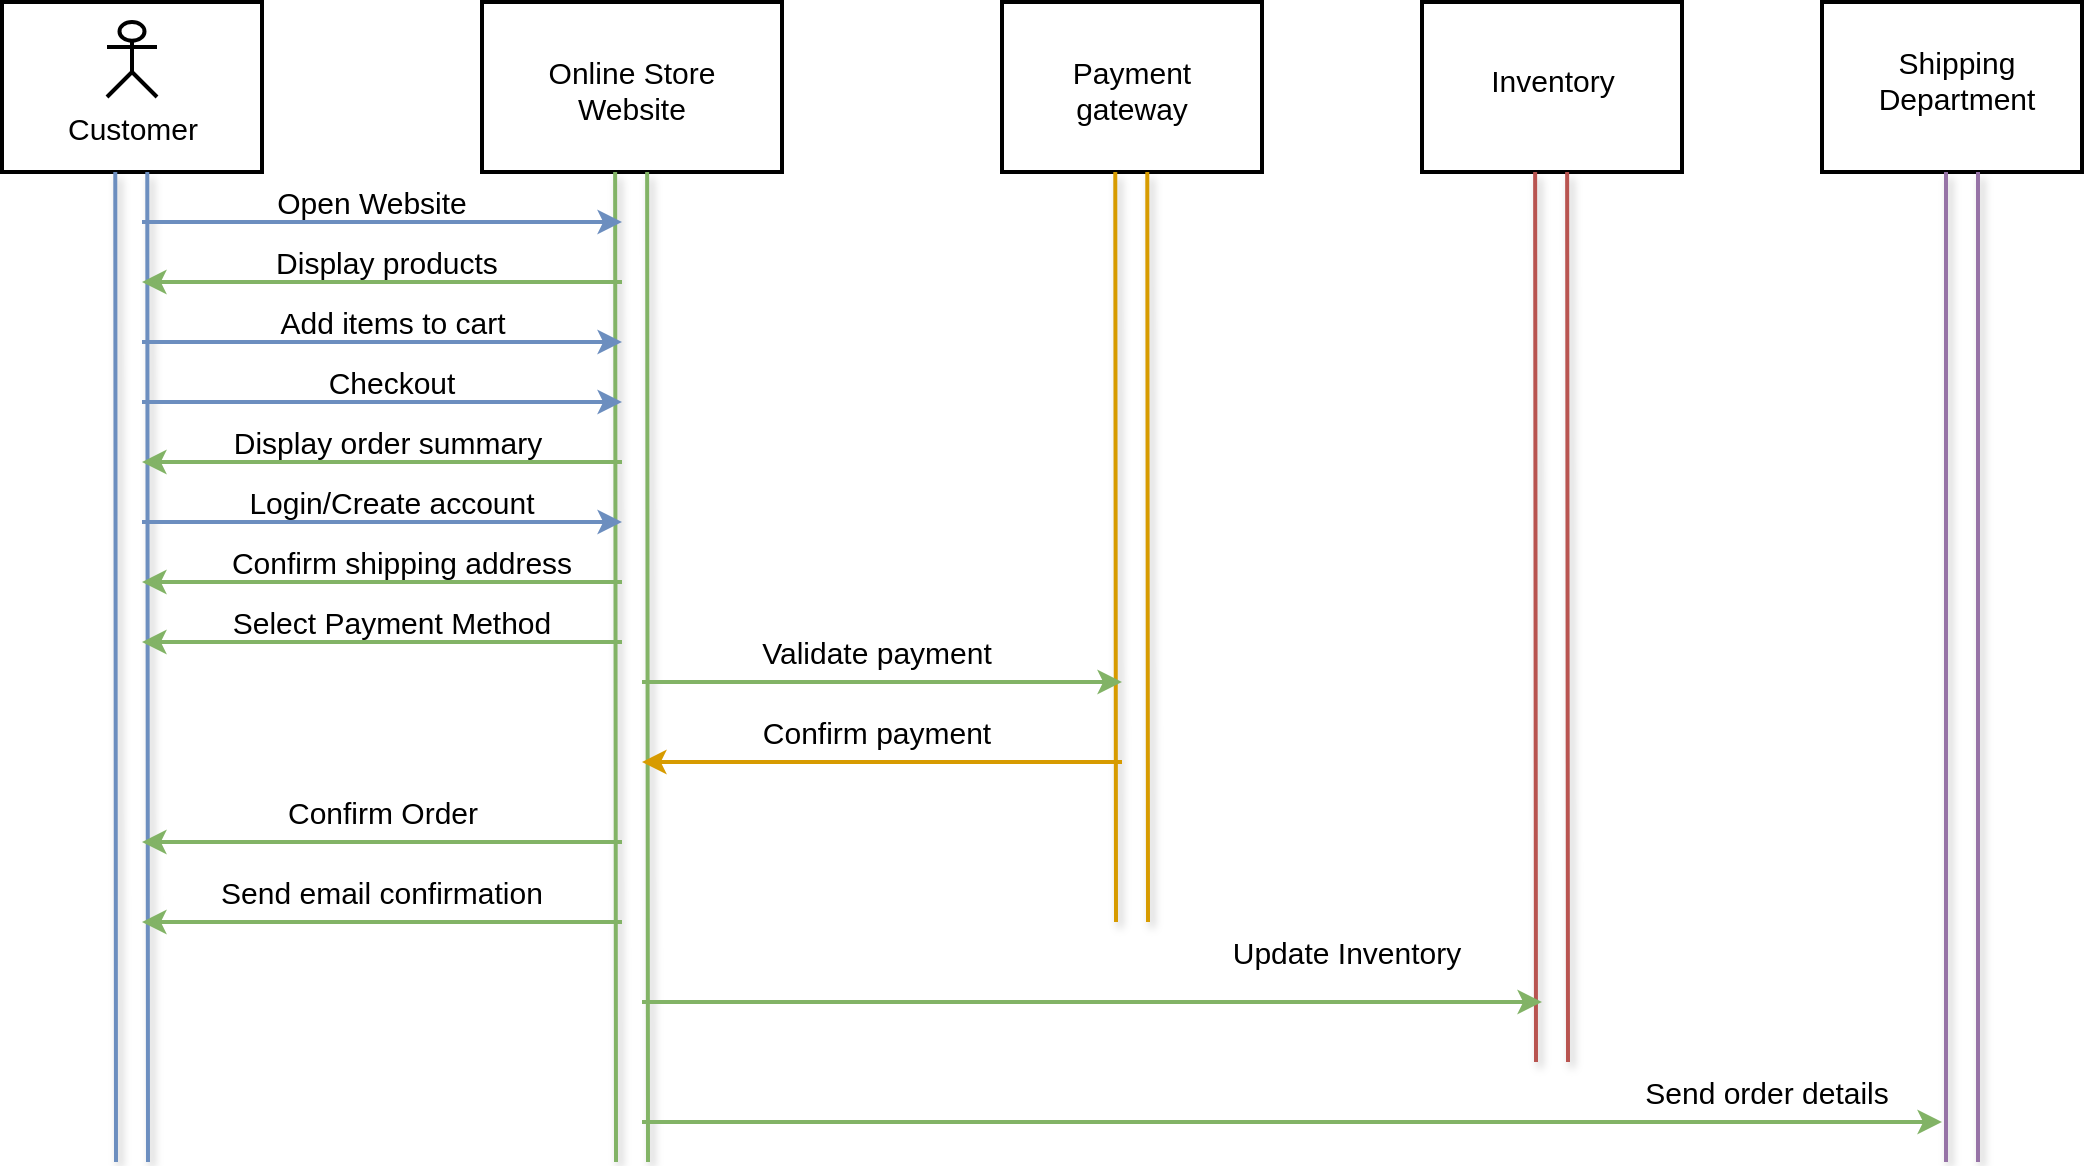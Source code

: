 <mxfile version="20.8.16" type="github">
  <diagram name="Page-1" id="2YBvvXClWsGukQMizWep">
    <mxGraphModel dx="1432" dy="804" grid="1" gridSize="10" guides="1" tooltips="1" connect="1" arrows="1" fold="1" page="0" pageScale="1" pageWidth="850" pageHeight="1100" math="0" shadow="0">
      <root>
        <mxCell id="0" />
        <mxCell id="1" parent="0" />
        <mxCell id="LUhuThxledi12FxO1uYo-3" value="" style="rounded=0;whiteSpace=wrap;html=1;strokeWidth=2;fontSize=15;" parent="1" vertex="1">
          <mxGeometry x="20" y="180" width="130" height="85" as="geometry" />
        </mxCell>
        <mxCell id="LUhuThxledi12FxO1uYo-5" value="Customer" style="shape=umlActor;verticalLabelPosition=bottom;verticalAlign=top;html=1;outlineConnect=0;strokeWidth=2;fontSize=15;" parent="1" vertex="1">
          <mxGeometry x="72.5" y="190" width="25" height="37.5" as="geometry" />
        </mxCell>
        <mxCell id="LUhuThxledi12FxO1uYo-8" value="" style="rounded=0;whiteSpace=wrap;html=1;strokeWidth=2;fontSize=15;" parent="1" vertex="1">
          <mxGeometry x="260" y="180" width="150" height="85" as="geometry" />
        </mxCell>
        <mxCell id="LUhuThxledi12FxO1uYo-9" value="Online Store Website" style="text;html=1;strokeColor=none;fillColor=none;align=center;verticalAlign=middle;whiteSpace=wrap;rounded=0;movable=1;resizable=1;rotatable=1;deletable=1;editable=1;connectable=1;strokeWidth=2;fontSize=15;" parent="1" vertex="1">
          <mxGeometry x="290" y="197.5" width="90" height="52.5" as="geometry" />
        </mxCell>
        <mxCell id="LUhuThxledi12FxO1uYo-10" value="" style="rounded=0;whiteSpace=wrap;html=1;strokeWidth=2;fontSize=15;" parent="1" vertex="1">
          <mxGeometry x="520" y="180" width="130" height="85" as="geometry" />
        </mxCell>
        <mxCell id="LUhuThxledi12FxO1uYo-51" value="Payment gateway" style="text;html=1;strokeColor=none;fillColor=none;align=center;verticalAlign=middle;whiteSpace=wrap;rounded=0;movable=1;resizable=1;rotatable=1;deletable=1;editable=1;connectable=1;strokeWidth=2;fontSize=15;" parent="1" vertex="1">
          <mxGeometry x="545" y="197.5" width="80" height="52.5" as="geometry" />
        </mxCell>
        <mxCell id="LUhuThxledi12FxO1uYo-52" value="" style="rounded=0;whiteSpace=wrap;html=1;strokeWidth=2;fontSize=15;" parent="1" vertex="1">
          <mxGeometry x="730" y="180" width="130" height="85" as="geometry" />
        </mxCell>
        <mxCell id="LUhuThxledi12FxO1uYo-53" value="Inventory" style="text;html=1;strokeColor=none;fillColor=none;align=center;verticalAlign=middle;whiteSpace=wrap;rounded=0;movable=1;resizable=1;rotatable=1;deletable=1;editable=1;connectable=1;strokeWidth=2;fontSize=15;" parent="1" vertex="1">
          <mxGeometry x="757.5" y="197.5" width="75" height="42.5" as="geometry" />
        </mxCell>
        <mxCell id="LUhuThxledi12FxO1uYo-54" value="" style="rounded=0;whiteSpace=wrap;html=1;strokeWidth=2;fillColor=none;strokeColor=default;" parent="1" vertex="1">
          <mxGeometry x="930" y="180" width="130" height="85" as="geometry" />
        </mxCell>
        <mxCell id="LUhuThxledi12FxO1uYo-55" value="Shipping Department" style="text;html=1;strokeColor=none;fillColor=none;align=center;verticalAlign=middle;whiteSpace=wrap;rounded=0;movable=1;resizable=1;rotatable=1;deletable=1;editable=1;connectable=1;strokeWidth=2;fontSize=15;" parent="1" vertex="1">
          <mxGeometry x="965" y="197.5" width="65" height="42.5" as="geometry" />
        </mxCell>
        <mxCell id="LUhuThxledi12FxO1uYo-60" value="&lt;font style=&quot;font-size: 15px;&quot;&gt;Open Website&lt;/font&gt;" style="text;html=1;strokeColor=none;fillColor=none;align=center;verticalAlign=middle;whiteSpace=wrap;rounded=0;strokeWidth=2;fontSize=15;" parent="1" vertex="1">
          <mxGeometry x="150" y="265" width="110" height="30" as="geometry" />
        </mxCell>
        <mxCell id="LUhuThxledi12FxO1uYo-62" value="&lt;font style=&quot;font-size: 15px;&quot;&gt;Display products&lt;/font&gt;" style="text;html=1;strokeColor=none;fillColor=none;align=center;verticalAlign=middle;whiteSpace=wrap;rounded=0;strokeWidth=2;fontSize=15;" parent="1" vertex="1">
          <mxGeometry x="150" y="295" width="125" height="30" as="geometry" />
        </mxCell>
        <mxCell id="LUhuThxledi12FxO1uYo-68" value="&lt;font style=&quot;font-size: 15px;&quot;&gt;Add items to cart&lt;/font&gt;" style="text;html=1;strokeColor=none;fillColor=none;align=center;verticalAlign=middle;whiteSpace=wrap;rounded=0;strokeWidth=2;fontSize=15;" parent="1" vertex="1">
          <mxGeometry x="152.5" y="325" width="125" height="30" as="geometry" />
        </mxCell>
        <mxCell id="LUhuThxledi12FxO1uYo-69" value="" style="shape=link;html=1;rounded=1;fontSize=15;width=15;strokeWidth=2;fillColor=#d5e8d4;strokeColor=#82b366;shadow=1;" parent="1" edge="1">
          <mxGeometry width="100" relative="1" as="geometry">
            <mxPoint x="334.57" y="265" as="sourcePoint" />
            <mxPoint x="335" y="760" as="targetPoint" />
          </mxGeometry>
        </mxCell>
        <mxCell id="LUhuThxledi12FxO1uYo-72" value="" style="shape=link;html=1;rounded=1;fontSize=15;width=15;strokeWidth=2;fillColor=#dae8fc;strokeColor=#6c8ebf;shadow=1;" parent="1" edge="1">
          <mxGeometry width="100" relative="1" as="geometry">
            <mxPoint x="84.64" y="265" as="sourcePoint" />
            <mxPoint x="85" y="760" as="targetPoint" />
          </mxGeometry>
        </mxCell>
        <mxCell id="LUhuThxledi12FxO1uYo-73" value="" style="shape=link;html=1;rounded=1;fontSize=15;width=15;strokeWidth=2;fillColor=#ffe6cc;strokeColor=#d79b00;shadow=1;" parent="1" edge="1">
          <mxGeometry width="100" relative="1" as="geometry">
            <mxPoint x="584.64" y="265" as="sourcePoint" />
            <mxPoint x="585.0" y="640" as="targetPoint" />
          </mxGeometry>
        </mxCell>
        <mxCell id="LUhuThxledi12FxO1uYo-74" value="" style="shape=link;html=1;rounded=1;fontSize=15;width=15;strokeWidth=2;fillColor=#f8cecc;strokeColor=#b85450;shadow=1;" parent="1" edge="1">
          <mxGeometry width="100" relative="1" as="geometry">
            <mxPoint x="794.57" y="265" as="sourcePoint" />
            <mxPoint x="795" y="710" as="targetPoint" />
          </mxGeometry>
        </mxCell>
        <mxCell id="LUhuThxledi12FxO1uYo-75" value="" style="shape=link;html=1;rounded=1;fontSize=15;width=15;strokeWidth=2;fillColor=#e1d5e7;strokeColor=#9673a6;shadow=1;" parent="1" edge="1">
          <mxGeometry width="100" relative="1" as="geometry">
            <mxPoint x="1000" y="265" as="sourcePoint" />
            <mxPoint x="1000" y="760" as="targetPoint" />
          </mxGeometry>
        </mxCell>
        <mxCell id="LUhuThxledi12FxO1uYo-76" value="" style="endArrow=classic;html=1;rounded=0;fontSize=15;strokeWidth=2;fillColor=#dae8fc;strokeColor=#6c8ebf;" parent="1" edge="1">
          <mxGeometry width="50" height="50" relative="1" as="geometry">
            <mxPoint x="90" y="290" as="sourcePoint" />
            <mxPoint x="330" y="290" as="targetPoint" />
          </mxGeometry>
        </mxCell>
        <mxCell id="LUhuThxledi12FxO1uYo-77" value="" style="endArrow=classic;html=1;rounded=0;fontSize=15;strokeWidth=2;fillColor=#d5e8d4;strokeColor=#82b366;" parent="1" edge="1">
          <mxGeometry width="50" height="50" relative="1" as="geometry">
            <mxPoint x="330" y="320" as="sourcePoint" />
            <mxPoint x="90" y="320" as="targetPoint" />
          </mxGeometry>
        </mxCell>
        <mxCell id="LUhuThxledi12FxO1uYo-78" value="" style="endArrow=classic;html=1;rounded=0;fontSize=15;strokeWidth=2;fillColor=#dae8fc;strokeColor=#6c8ebf;" parent="1" edge="1">
          <mxGeometry width="50" height="50" relative="1" as="geometry">
            <mxPoint x="90" y="350" as="sourcePoint" />
            <mxPoint x="330" y="350" as="targetPoint" />
          </mxGeometry>
        </mxCell>
        <mxCell id="LUhuThxledi12FxO1uYo-79" value="" style="endArrow=classic;html=1;rounded=0;fontSize=15;strokeWidth=2;fillColor=#dae8fc;strokeColor=#6c8ebf;" parent="1" edge="1">
          <mxGeometry width="50" height="50" relative="1" as="geometry">
            <mxPoint x="90" y="380" as="sourcePoint" />
            <mxPoint x="330" y="380" as="targetPoint" />
          </mxGeometry>
        </mxCell>
        <mxCell id="LUhuThxledi12FxO1uYo-80" value="&lt;font style=&quot;font-size: 15px;&quot;&gt;Checkout&lt;/font&gt;" style="text;html=1;strokeColor=none;fillColor=none;align=center;verticalAlign=middle;whiteSpace=wrap;rounded=0;strokeWidth=2;fontSize=15;" parent="1" vertex="1">
          <mxGeometry x="170" y="355" width="90" height="30" as="geometry" />
        </mxCell>
        <mxCell id="LUhuThxledi12FxO1uYo-81" value="" style="endArrow=classic;html=1;rounded=0;fontSize=15;strokeWidth=2;fillColor=#d5e8d4;strokeColor=#82b366;" parent="1" edge="1">
          <mxGeometry width="50" height="50" relative="1" as="geometry">
            <mxPoint x="330" y="410" as="sourcePoint" />
            <mxPoint x="90" y="410" as="targetPoint" />
          </mxGeometry>
        </mxCell>
        <mxCell id="LUhuThxledi12FxO1uYo-82" value="&lt;font style=&quot;font-size: 15px;&quot;&gt;Display order summary&lt;/font&gt;" style="text;html=1;strokeColor=none;fillColor=none;align=center;verticalAlign=middle;whiteSpace=wrap;rounded=0;strokeWidth=2;fontSize=15;" parent="1" vertex="1">
          <mxGeometry x="132.5" y="385" width="160" height="30" as="geometry" />
        </mxCell>
        <mxCell id="LUhuThxledi12FxO1uYo-83" value="" style="endArrow=classic;html=1;rounded=0;fontSize=15;strokeWidth=2;fillColor=#dae8fc;strokeColor=#6c8ebf;" parent="1" edge="1">
          <mxGeometry width="50" height="50" relative="1" as="geometry">
            <mxPoint x="90" y="440" as="sourcePoint" />
            <mxPoint x="330" y="440" as="targetPoint" />
          </mxGeometry>
        </mxCell>
        <mxCell id="LUhuThxledi12FxO1uYo-84" value="&lt;font style=&quot;font-size: 15px;&quot;&gt;Login/Create account&lt;/font&gt;" style="text;html=1;strokeColor=none;fillColor=none;align=center;verticalAlign=middle;whiteSpace=wrap;rounded=0;strokeWidth=2;fontSize=15;" parent="1" vertex="1">
          <mxGeometry x="130" y="415" width="170" height="30" as="geometry" />
        </mxCell>
        <mxCell id="LUhuThxledi12FxO1uYo-85" value="" style="endArrow=classic;html=1;rounded=0;fontSize=15;strokeWidth=2;fillColor=#d5e8d4;strokeColor=#82b366;" parent="1" edge="1">
          <mxGeometry width="50" height="50" relative="1" as="geometry">
            <mxPoint x="330" y="470" as="sourcePoint" />
            <mxPoint x="90" y="470" as="targetPoint" />
          </mxGeometry>
        </mxCell>
        <mxCell id="LUhuThxledi12FxO1uYo-86" value="&lt;font style=&quot;font-size: 15px;&quot;&gt;Confirm shipping address&lt;/font&gt;" style="text;html=1;strokeColor=none;fillColor=none;align=center;verticalAlign=middle;whiteSpace=wrap;rounded=0;strokeWidth=2;fontSize=15;" parent="1" vertex="1">
          <mxGeometry x="130" y="445" width="180" height="30" as="geometry" />
        </mxCell>
        <mxCell id="LUhuThxledi12FxO1uYo-87" value="" style="endArrow=classic;html=1;rounded=0;fontSize=15;strokeWidth=2;fillColor=#d5e8d4;strokeColor=#82b366;" parent="1" edge="1">
          <mxGeometry width="50" height="50" relative="1" as="geometry">
            <mxPoint x="330" y="500" as="sourcePoint" />
            <mxPoint x="90" y="500" as="targetPoint" />
          </mxGeometry>
        </mxCell>
        <mxCell id="LUhuThxledi12FxO1uYo-88" value="&lt;font style=&quot;font-size: 15px;&quot;&gt;Select Payment Method&lt;/font&gt;" style="text;html=1;strokeColor=none;fillColor=none;align=center;verticalAlign=middle;whiteSpace=wrap;rounded=0;strokeWidth=2;fontSize=15;" parent="1" vertex="1">
          <mxGeometry x="130" y="475" width="170" height="30" as="geometry" />
        </mxCell>
        <mxCell id="LUhuThxledi12FxO1uYo-89" value="" style="endArrow=classic;html=1;rounded=0;fontSize=15;strokeWidth=2;fillColor=#d5e8d4;strokeColor=#82b366;" parent="1" edge="1">
          <mxGeometry width="50" height="50" relative="1" as="geometry">
            <mxPoint x="340" y="520" as="sourcePoint" />
            <mxPoint x="580" y="520" as="targetPoint" />
          </mxGeometry>
        </mxCell>
        <mxCell id="LUhuThxledi12FxO1uYo-90" value="&lt;font style=&quot;font-size: 15px;&quot;&gt;Validate payment&lt;/font&gt;" style="text;html=1;strokeColor=none;fillColor=none;align=center;verticalAlign=middle;whiteSpace=wrap;rounded=0;strokeWidth=2;fontSize=15;" parent="1" vertex="1">
          <mxGeometry x="395" y="490" width="125" height="30" as="geometry" />
        </mxCell>
        <mxCell id="LUhuThxledi12FxO1uYo-92" value="" style="endArrow=classic;html=1;rounded=0;fontSize=15;strokeWidth=2;fillColor=#ffe6cc;strokeColor=#d79b00;" parent="1" edge="1">
          <mxGeometry width="50" height="50" relative="1" as="geometry">
            <mxPoint x="580" y="560" as="sourcePoint" />
            <mxPoint x="340" y="560" as="targetPoint" />
          </mxGeometry>
        </mxCell>
        <mxCell id="LUhuThxledi12FxO1uYo-93" value="&lt;font style=&quot;font-size: 15px;&quot;&gt;Confirm payment&lt;/font&gt;" style="text;html=1;strokeColor=none;fillColor=none;align=center;verticalAlign=middle;whiteSpace=wrap;rounded=0;strokeWidth=2;fontSize=15;" parent="1" vertex="1">
          <mxGeometry x="395" y="530" width="125" height="30" as="geometry" />
        </mxCell>
        <mxCell id="LUhuThxledi12FxO1uYo-94" value="" style="endArrow=classic;html=1;rounded=0;fontSize=15;strokeWidth=2;fillColor=#d5e8d4;strokeColor=#82b366;" parent="1" edge="1">
          <mxGeometry width="50" height="50" relative="1" as="geometry">
            <mxPoint x="330" y="600" as="sourcePoint" />
            <mxPoint x="90" y="600" as="targetPoint" />
          </mxGeometry>
        </mxCell>
        <mxCell id="LUhuThxledi12FxO1uYo-95" value="&lt;font style=&quot;font-size: 15px;&quot;&gt;Confirm Order&lt;/font&gt;" style="text;html=1;strokeColor=none;fillColor=none;align=center;verticalAlign=middle;whiteSpace=wrap;rounded=0;strokeWidth=2;fontSize=15;" parent="1" vertex="1">
          <mxGeometry x="147.5" y="570" width="125" height="30" as="geometry" />
        </mxCell>
        <mxCell id="LUhuThxledi12FxO1uYo-96" value="" style="endArrow=classic;html=1;rounded=0;fontSize=15;strokeWidth=2;fillColor=#d5e8d4;strokeColor=#82b366;" parent="1" edge="1">
          <mxGeometry width="50" height="50" relative="1" as="geometry">
            <mxPoint x="330" y="640" as="sourcePoint" />
            <mxPoint x="90" y="640" as="targetPoint" />
          </mxGeometry>
        </mxCell>
        <mxCell id="LUhuThxledi12FxO1uYo-97" value="&lt;font style=&quot;font-size: 15px;&quot;&gt;Send email confirmation&lt;/font&gt;" style="text;html=1;strokeColor=none;fillColor=none;align=center;verticalAlign=middle;whiteSpace=wrap;rounded=0;strokeWidth=2;fontSize=15;" parent="1" vertex="1">
          <mxGeometry x="125" y="610" width="170" height="30" as="geometry" />
        </mxCell>
        <mxCell id="LUhuThxledi12FxO1uYo-98" value="" style="endArrow=classic;html=1;rounded=0;fontSize=15;strokeWidth=2;fillColor=#d5e8d4;strokeColor=#82b366;" parent="1" edge="1">
          <mxGeometry width="50" height="50" relative="1" as="geometry">
            <mxPoint x="340" y="680" as="sourcePoint" />
            <mxPoint x="790" y="680" as="targetPoint" />
          </mxGeometry>
        </mxCell>
        <mxCell id="LUhuThxledi12FxO1uYo-100" value="&lt;font style=&quot;font-size: 15px;&quot;&gt;Update Inventory&lt;/font&gt;" style="text;html=1;strokeColor=none;fillColor=none;align=center;verticalAlign=middle;whiteSpace=wrap;rounded=0;strokeWidth=2;fontSize=15;" parent="1" vertex="1">
          <mxGeometry x="630" y="640" width="125" height="30" as="geometry" />
        </mxCell>
        <mxCell id="LUhuThxledi12FxO1uYo-103" value="" style="endArrow=classic;html=1;rounded=0;fontSize=15;strokeWidth=2;fillColor=#d5e8d4;strokeColor=#82b366;" parent="1" edge="1">
          <mxGeometry width="50" height="50" relative="1" as="geometry">
            <mxPoint x="340" y="740" as="sourcePoint" />
            <mxPoint x="990" y="740" as="targetPoint" />
          </mxGeometry>
        </mxCell>
        <mxCell id="LUhuThxledi12FxO1uYo-104" value="&lt;font style=&quot;font-size: 15px;&quot;&gt;Send order details&lt;/font&gt;" style="text;html=1;strokeColor=none;fillColor=none;align=center;verticalAlign=middle;whiteSpace=wrap;rounded=0;strokeWidth=2;fontSize=15;" parent="1" vertex="1">
          <mxGeometry x="840" y="710" width="125" height="30" as="geometry" />
        </mxCell>
      </root>
    </mxGraphModel>
  </diagram>
</mxfile>
